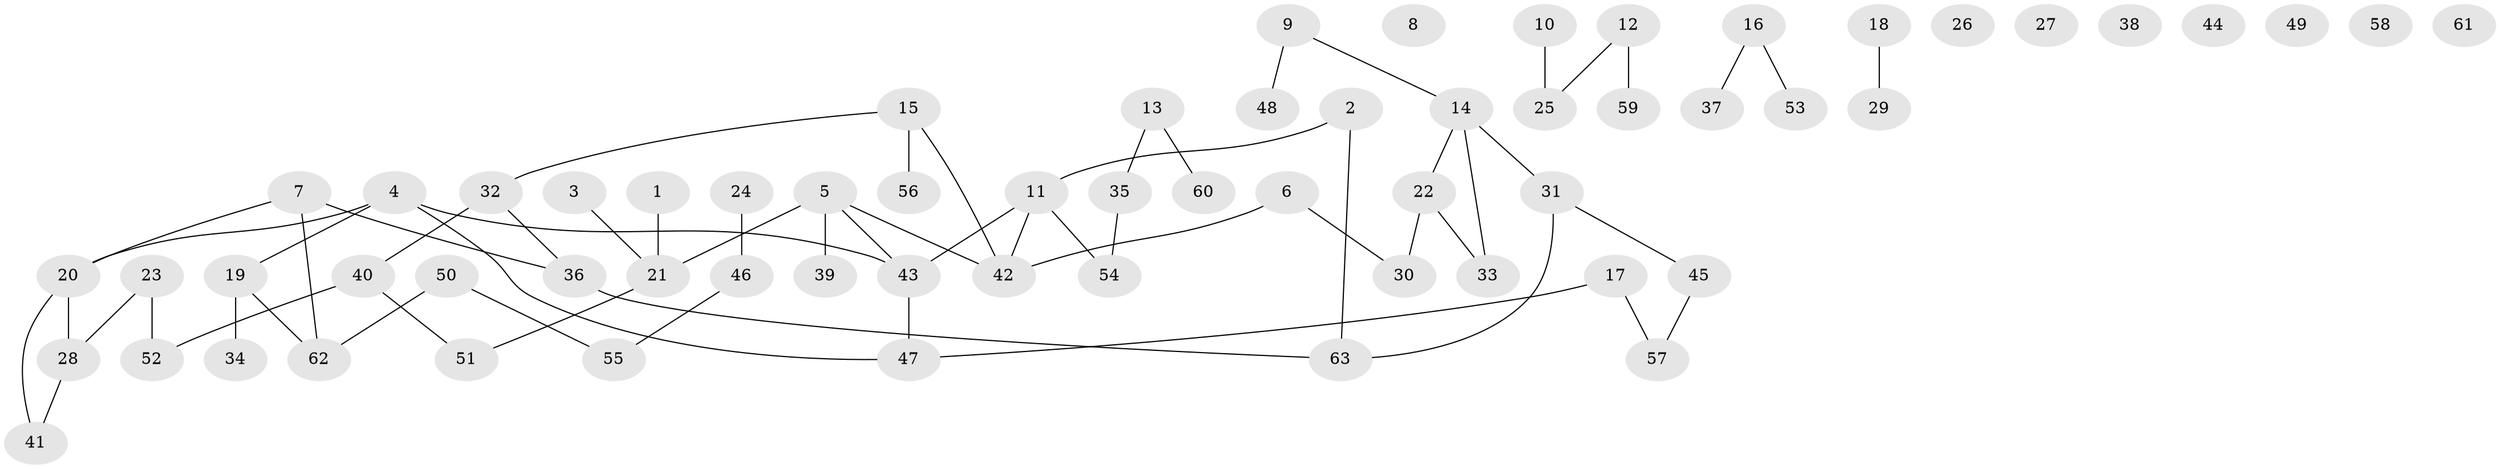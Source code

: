 // Generated by graph-tools (version 1.1) at 2025/40/03/09/25 04:40:04]
// undirected, 63 vertices, 62 edges
graph export_dot {
graph [start="1"]
  node [color=gray90,style=filled];
  1;
  2;
  3;
  4;
  5;
  6;
  7;
  8;
  9;
  10;
  11;
  12;
  13;
  14;
  15;
  16;
  17;
  18;
  19;
  20;
  21;
  22;
  23;
  24;
  25;
  26;
  27;
  28;
  29;
  30;
  31;
  32;
  33;
  34;
  35;
  36;
  37;
  38;
  39;
  40;
  41;
  42;
  43;
  44;
  45;
  46;
  47;
  48;
  49;
  50;
  51;
  52;
  53;
  54;
  55;
  56;
  57;
  58;
  59;
  60;
  61;
  62;
  63;
  1 -- 21;
  2 -- 11;
  2 -- 63;
  3 -- 21;
  4 -- 19;
  4 -- 20;
  4 -- 43;
  4 -- 47;
  5 -- 21;
  5 -- 39;
  5 -- 42;
  5 -- 43;
  6 -- 30;
  6 -- 42;
  7 -- 20;
  7 -- 36;
  7 -- 62;
  9 -- 14;
  9 -- 48;
  10 -- 25;
  11 -- 42;
  11 -- 43;
  11 -- 54;
  12 -- 25;
  12 -- 59;
  13 -- 35;
  13 -- 60;
  14 -- 22;
  14 -- 31;
  14 -- 33;
  15 -- 32;
  15 -- 42;
  15 -- 56;
  16 -- 37;
  16 -- 53;
  17 -- 47;
  17 -- 57;
  18 -- 29;
  19 -- 34;
  19 -- 62;
  20 -- 28;
  20 -- 41;
  21 -- 51;
  22 -- 30;
  22 -- 33;
  23 -- 28;
  23 -- 52;
  24 -- 46;
  28 -- 41;
  31 -- 45;
  31 -- 63;
  32 -- 36;
  32 -- 40;
  35 -- 54;
  36 -- 63;
  40 -- 51;
  40 -- 52;
  43 -- 47;
  45 -- 57;
  46 -- 55;
  50 -- 55;
  50 -- 62;
}
